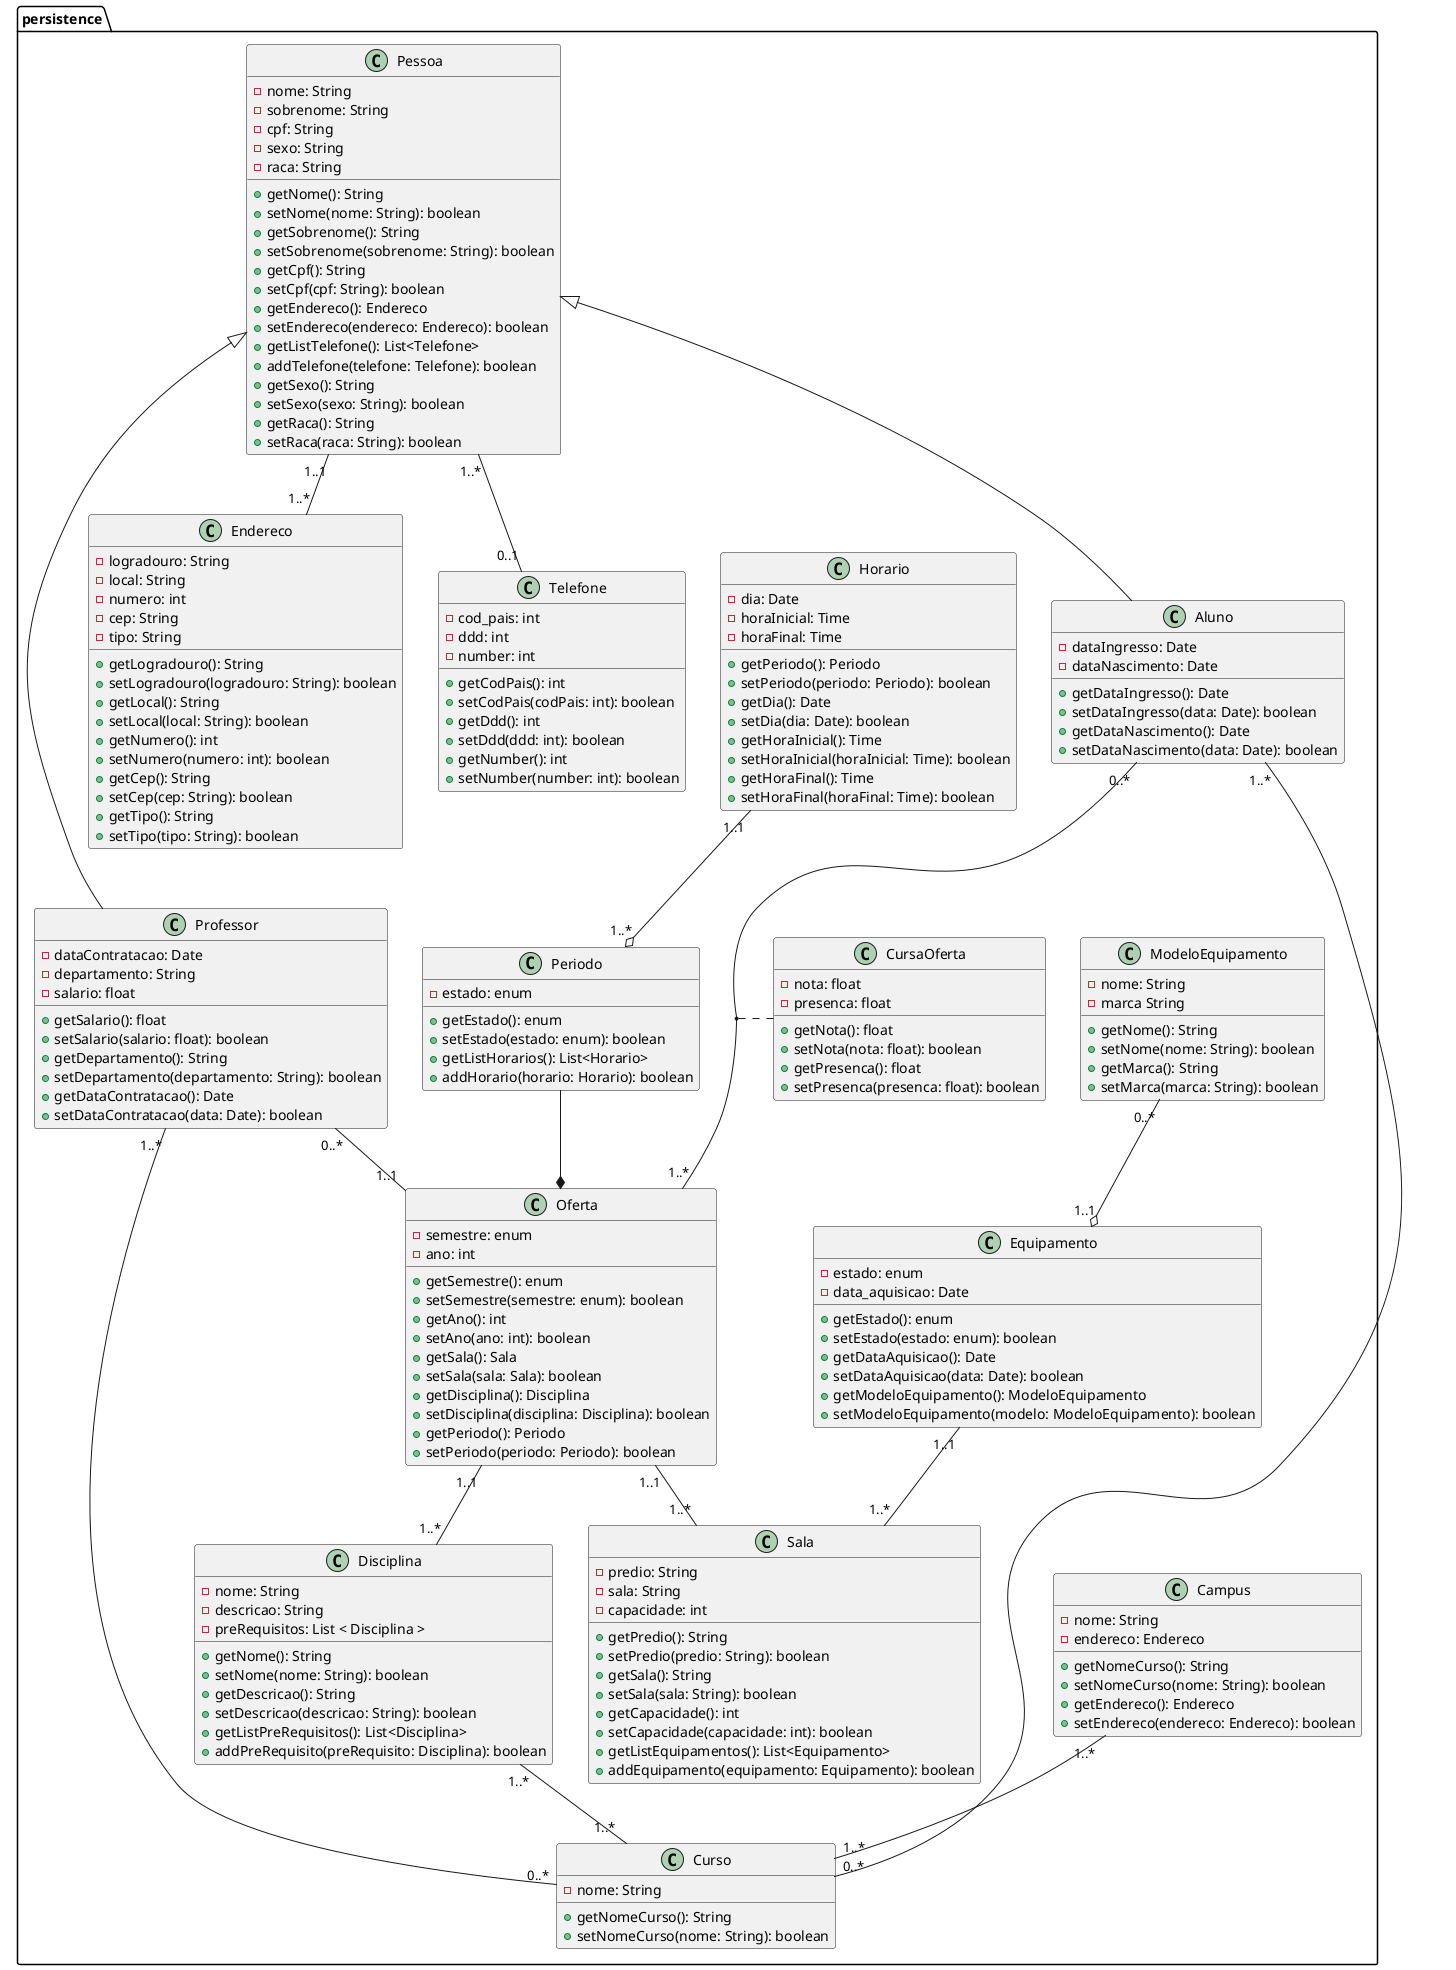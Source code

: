 @startuml trabalho_engenharia_persistence

package "persistence" {
    ' A classe Pessoa tem os métodos get e set para lista telefônica e
    ' endereço, pois tais classes estão presentes na classe Pessoa, só
    ' não estão presentes no diagrama pois a relação já indica a presença.
    class Pessoa {
        - nome: String
        - sobrenome: String
        - cpf: String
        - sexo: String
        - raca: String

        + getNome(): String
        + setNome(nome: String): boolean
        + getSobrenome(): String
        + setSobrenome(sobrenome: String): boolean
        + getCpf(): String
        + setCpf(cpf: String): boolean
        + getEndereco(): Endereco
        + setEndereco(endereco: Endereco): boolean
        + getListTelefone(): List<Telefone>
        + addTelefone(telefone: Telefone): boolean
        + getSexo(): String
        + setSexo(sexo: String): boolean
        + getRaca(): String
        + setRaca(raca: String): boolean
    }


    '  Aluno herda da classe Pessoa
    Pessoa <|-- Aluno
    ' A relação de aluno para curso é de 1 para muitos, pois um aluno pode
    ' estar matriculado em mais de um curso. Já a relação de curso para aluno
    ' é de 0 para muitos, pois um curso pode não ter nenhum aluno matriculado.
    Aluno "1..*" -- "0..*" Curso
    ' Um aluno pode estar em zero ou mais ofertas, porém uma oferta deve ter
    ' pelo menos um aluno.
    Aluno "0..*" -- "1..*" Oferta
    (Aluno, Oferta) .. CursaOferta
    class Aluno {
        - dataIngresso: Date
        - dataNascimento: Date

        + getDataIngresso(): Date
        + setDataIngresso(data: Date): boolean
        + getDataNascimento(): Date
        + setDataNascimento(data: Date): boolean
    }

    class CursaOferta {
        - nota: float
        - presenca: float

        + getNota(): float
        + setNota(nota: float): boolean
        + getPresenca(): float
        + setPresenca(presenca: float): boolean
    }

    
    ' Professor herda da classe Pessoa.
    Pessoa <|-- Professor
    ' A relação de professor para curso é de 1 para muitos, pois um professor
    ' pode lecionar em mais de um curso. Já a relação de curso para professor
    ' é de 0 para muitos, pois um curso pode não ter nenhum professor lecionando.
    Professor "1..*" -- "0..*" Curso
    ' Um professor pode lecionar zero ou mais ofertas, porém uma oferta só pode
    ' ter um professor.
    Professor "0..*" -- "1..1" Oferta
    class Professor {
        - dataContratacao: Date
        - departamento: String
        - salario: float

        + getSalario(): float
        + setSalario(salario: float): boolean
        + getDepartamento(): String
        + setDepartamento(departamento: String): boolean
        + getDataContratacao(): Date
        + setDataContratacao(data: Date): boolean
    }

    ' Uma pessoa só pode ter um endereço, mas um endereço pode estar
    ' associado a mais de uma pessoa.
    Pessoa "1..1" -- "1..*" Endereco
    class Endereco {
        - logradouro: String
        - local: String
        - numero: int
        - cep: String
        - tipo: String

        + getLogradouro(): String
        + setLogradouro(logradouro: String): boolean
        + getLocal(): String
        + setLocal(local: String): boolean
        + getNumero(): int
        + setNumero(numero: int): boolean
        + getCep(): String
        + setCep(cep: String): boolean
        + getTipo(): String
        + setTipo(tipo: String): boolean
    }


    ' A relação é simples, já que uma pessoa pode ter vários telefones,
    ' mas um telefone pode ou não estar associado a uma pessoa.
    Pessoa "1..*" -- "0..1" Telefone
    class Telefone {
        - cod_pais: int
        - ddd: int
        - number: int

        + getCodPais(): int
        + setCodPais(codPais: int): boolean
        + getDdd(): int
        + setDdd(ddd: int): boolean
        + getNumber(): int
        + setNumber(number: int): boolean
    }

    class Curso {
        - nome: String

        + getNomeCurso(): String
        + setNomeCurso(nome: String): boolean
    }

    Campus "1..*" -- "1..*" Curso
    class Campus {
        - nome: String
        - endereco: Endereco

        + getNomeCurso(): String
        + setNomeCurso(nome: String): boolean
        + getEndereco(): Endereco
        + setEndereco(endereco: Endereco): boolean
    }

    ' A relação é de muitos para muitos para as duas classes. 
    ' Dessa forma, não existe uma relação de agregação ou composição.
    Disciplina "1..*" -- "1..*" Curso
    class Disciplina {
        - nome: String
        - descricao: String
        - preRequisitos: List < Disciplina >

        + getNome(): String
        + setNome(nome: String): boolean
        + getDescricao(): String
        + setDescricao(descricao: String): boolean
        + getListPreRequisitos(): List<Disciplina>
        + addPreRequisito(preRequisito: Disciplina): boolean
    }

    ' Uma oferta só pode estar associada a uma disciplina, mas uma disciplina
    ' pode ter várias ofertas. Da mesma forma, uma oferta só pode ser ministrada
    ' em uma sala, mas uma sala pode ter várias ofertas durante os horários.
    ' Além disso, Sala e Disciplina estão ímplicitos na classe Oferta, por isso
    ' não estão presentes no diagrama.
    Oferta "1..1" -- "1..*" Disciplina
    Oferta "1..1" -- "1..*" Sala
    class Oferta {
        - semestre: enum
        - ano: int

        + getSemestre(): enum
        + setSemestre(semestre: enum): boolean
        + getAno(): int
        + setAno(ano: int): boolean
        + getSala(): Sala
        + setSala(sala: Sala): boolean
        + getDisciplina(): Disciplina
        + setDisciplina(disciplina: Disciplina): boolean
        + getPeriodo(): Periodo
        + setPeriodo(periodo: Periodo): boolean
    }

    Horario "1..1" --o "1..*" Periodo
    class Horario {
        - dia: Date
        - horaInicial: Time
        - horaFinal: Time

        + getPeriodo(): Periodo
        + setPeriodo(periodo: Periodo): boolean
        + getDia(): Date
        + setDia(dia: Date): boolean
        + getHoraInicial(): Time
        + setHoraInicial(horaInicial: Time): boolean
        + getHoraFinal(): Time
        + setHoraFinal(horaFinal: Time): boolean
    }

    ' Periodo só vai existir a partir de uma oferta, por isso a relação
    ' é de composição. Além disso, um período só pode estar associado a 
    ' uma oferta, e uma oferta só pode ter um período.
    Periodo --* Oferta
    class Periodo {
        - estado: enum

        + getEstado(): enum
        + setEstado(estado: enum): boolean
        + getListHorarios(): List<Horario>
        + addHorario(horario: Horario): boolean
    }

    ' Sala tem get e set para equipamentos, mas os atributos
    ' estão implícitos na classe Sala.
    class Sala {
        - predio: String
        - sala: String
        - capacidade: int

        + getPredio(): String
        + setPredio(predio: String): boolean
        + getSala(): String
        + setSala(sala: String): boolean
        + getCapacidade(): int
        + setCapacidade(capacidade: int): boolean
        + getListEquipamentos(): List<Equipamento>
        + addEquipamento(equipamento: Equipamento): boolean
    }

    ' A relação é de agregação, visto que ModeloEquipamento complementa Equipamento.
    ' Além disso, um modelo de equipamento pode estar associado 
    ' a mais de um equipamento, mas um equipamento só pode estar
    ' associado a um modelo de equipamento.
    ModeloEquipamento "0..*" --o "1..1" Equipamento
    class ModeloEquipamento {
        - nome: String
        - marca String

        + getNome(): String
        + setNome(nome: String): boolean
        + getMarca(): String
        + setMarca(marca: String): boolean
    }

    ' Um equipamento só pode estar em uma sala. Porém, uma sala pode ter
    ' vários equipamentos.
    Equipamento "1..1" -- "1..*" Sala
    class Equipamento {
        - estado: enum
        - data_aquisicao: Date

        + getEstado(): enum
        + setEstado(estado: enum): boolean
        + getDataAquisicao(): Date
        + setDataAquisicao(data: Date): boolean
        + getModeloEquipamento(): ModeloEquipamento
        + setModeloEquipamento(modelo: ModeloEquipamento): boolean
    }
}

@enduml
